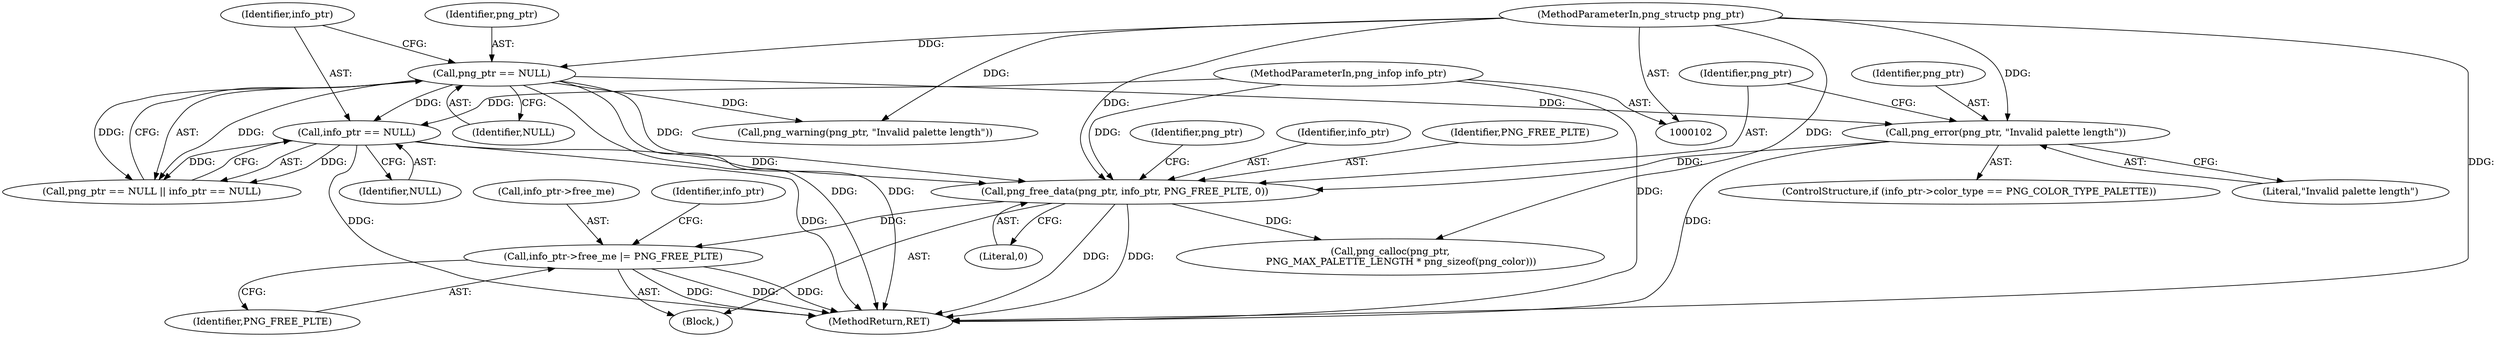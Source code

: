 digraph "0_Chrome_7f3d85b096f66870a15b37c2f40b219b2e292693_21@API" {
"1000189" [label="(Call,info_ptr->free_me |= PNG_FREE_PLTE)"];
"1000145" [label="(Call,png_free_data(png_ptr, info_ptr, PNG_FREE_PLTE, 0))"];
"1000114" [label="(Call,png_ptr == NULL)"];
"1000103" [label="(MethodParameterIn,png_structp png_ptr)"];
"1000136" [label="(Call,png_error(png_ptr, \"Invalid palette length\"))"];
"1000117" [label="(Call,info_ptr == NULL)"];
"1000104" [label="(MethodParameterIn,png_infop info_ptr)"];
"1000156" [label="(Call,png_calloc(png_ptr,\n       PNG_MAX_PALETTE_LENGTH * png_sizeof(png_color)))"];
"1000189" [label="(Call,info_ptr->free_me |= PNG_FREE_PLTE)"];
"1000148" [label="(Identifier,PNG_FREE_PLTE)"];
"1000114" [label="(Call,png_ptr == NULL)"];
"1000146" [label="(Identifier,png_ptr)"];
"1000190" [label="(Call,info_ptr->free_me)"];
"1000116" [label="(Identifier,NULL)"];
"1000117" [label="(Call,info_ptr == NULL)"];
"1000141" [label="(Call,png_warning(png_ptr, \"Invalid palette length\"))"];
"1000137" [label="(Identifier,png_ptr)"];
"1000149" [label="(Literal,0)"];
"1000115" [label="(Identifier,png_ptr)"];
"1000103" [label="(MethodParameterIn,png_structp png_ptr)"];
"1000193" [label="(Identifier,PNG_FREE_PLTE)"];
"1000107" [label="(Block,)"];
"1000145" [label="(Call,png_free_data(png_ptr, info_ptr, PNG_FREE_PLTE, 0))"];
"1000130" [label="(ControlStructure,if (info_ptr->color_type == PNG_COLOR_TYPE_PALETTE))"];
"1000119" [label="(Identifier,NULL)"];
"1000138" [label="(Literal,\"Invalid palette length\")"];
"1000196" [label="(Identifier,info_ptr)"];
"1000136" [label="(Call,png_error(png_ptr, \"Invalid palette length\"))"];
"1000152" [label="(Identifier,png_ptr)"];
"1000147" [label="(Identifier,info_ptr)"];
"1000104" [label="(MethodParameterIn,png_infop info_ptr)"];
"1000199" [label="(MethodReturn,RET)"];
"1000118" [label="(Identifier,info_ptr)"];
"1000113" [label="(Call,png_ptr == NULL || info_ptr == NULL)"];
"1000189" -> "1000107"  [label="AST: "];
"1000189" -> "1000193"  [label="CFG: "];
"1000190" -> "1000189"  [label="AST: "];
"1000193" -> "1000189"  [label="AST: "];
"1000196" -> "1000189"  [label="CFG: "];
"1000189" -> "1000199"  [label="DDG: "];
"1000189" -> "1000199"  [label="DDG: "];
"1000189" -> "1000199"  [label="DDG: "];
"1000145" -> "1000189"  [label="DDG: "];
"1000145" -> "1000107"  [label="AST: "];
"1000145" -> "1000149"  [label="CFG: "];
"1000146" -> "1000145"  [label="AST: "];
"1000147" -> "1000145"  [label="AST: "];
"1000148" -> "1000145"  [label="AST: "];
"1000149" -> "1000145"  [label="AST: "];
"1000152" -> "1000145"  [label="CFG: "];
"1000145" -> "1000199"  [label="DDG: "];
"1000145" -> "1000199"  [label="DDG: "];
"1000114" -> "1000145"  [label="DDG: "];
"1000136" -> "1000145"  [label="DDG: "];
"1000103" -> "1000145"  [label="DDG: "];
"1000117" -> "1000145"  [label="DDG: "];
"1000104" -> "1000145"  [label="DDG: "];
"1000145" -> "1000156"  [label="DDG: "];
"1000114" -> "1000113"  [label="AST: "];
"1000114" -> "1000116"  [label="CFG: "];
"1000115" -> "1000114"  [label="AST: "];
"1000116" -> "1000114"  [label="AST: "];
"1000118" -> "1000114"  [label="CFG: "];
"1000113" -> "1000114"  [label="CFG: "];
"1000114" -> "1000199"  [label="DDG: "];
"1000114" -> "1000199"  [label="DDG: "];
"1000114" -> "1000113"  [label="DDG: "];
"1000114" -> "1000113"  [label="DDG: "];
"1000103" -> "1000114"  [label="DDG: "];
"1000114" -> "1000117"  [label="DDG: "];
"1000114" -> "1000136"  [label="DDG: "];
"1000114" -> "1000141"  [label="DDG: "];
"1000103" -> "1000102"  [label="AST: "];
"1000103" -> "1000199"  [label="DDG: "];
"1000103" -> "1000136"  [label="DDG: "];
"1000103" -> "1000141"  [label="DDG: "];
"1000103" -> "1000156"  [label="DDG: "];
"1000136" -> "1000130"  [label="AST: "];
"1000136" -> "1000138"  [label="CFG: "];
"1000137" -> "1000136"  [label="AST: "];
"1000138" -> "1000136"  [label="AST: "];
"1000146" -> "1000136"  [label="CFG: "];
"1000136" -> "1000199"  [label="DDG: "];
"1000117" -> "1000113"  [label="AST: "];
"1000117" -> "1000119"  [label="CFG: "];
"1000118" -> "1000117"  [label="AST: "];
"1000119" -> "1000117"  [label="AST: "];
"1000113" -> "1000117"  [label="CFG: "];
"1000117" -> "1000199"  [label="DDG: "];
"1000117" -> "1000199"  [label="DDG: "];
"1000117" -> "1000113"  [label="DDG: "];
"1000117" -> "1000113"  [label="DDG: "];
"1000104" -> "1000117"  [label="DDG: "];
"1000104" -> "1000102"  [label="AST: "];
"1000104" -> "1000199"  [label="DDG: "];
}
